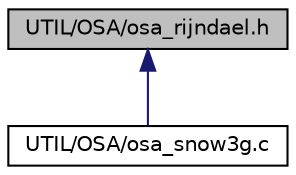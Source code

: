 digraph "UTIL/OSA/osa_rijndael.h"
{
 // LATEX_PDF_SIZE
  edge [fontname="Helvetica",fontsize="10",labelfontname="Helvetica",labelfontsize="10"];
  node [fontname="Helvetica",fontsize="10",shape=record];
  Node1 [label="UTIL/OSA/osa_rijndael.h",height=0.2,width=0.4,color="black", fillcolor="grey75", style="filled", fontcolor="black",tooltip=" "];
  Node1 -> Node2 [dir="back",color="midnightblue",fontsize="10",style="solid",fontname="Helvetica"];
  Node2 [label="UTIL/OSA/osa_snow3g.c",height=0.2,width=0.4,color="black", fillcolor="white", style="filled",URL="$osa__snow3g_8c.html",tooltip=" "];
}
